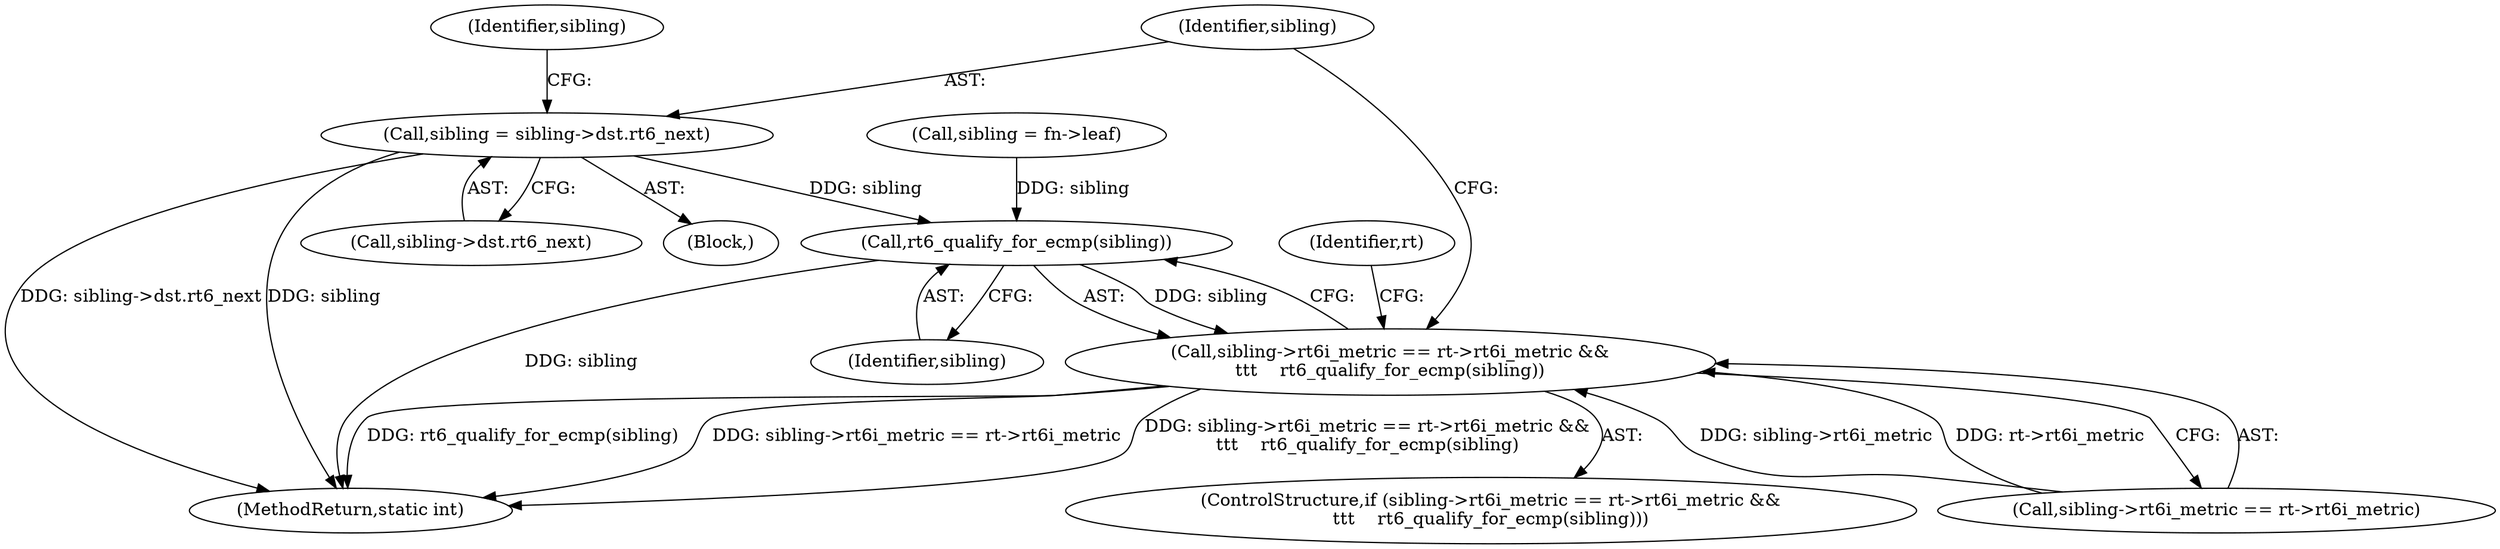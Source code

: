 digraph "0_linux_307f2fb95e9b96b3577916e73d92e104f8f26494@pointer" {
"1000353" [label="(Call,sibling = sibling->dst.rt6_next)"];
"1000340" [label="(Call,rt6_qualify_for_ecmp(sibling))"];
"1000332" [label="(Call,sibling->rt6i_metric == rt->rt6i_metric &&\n\t\t\t    rt6_qualify_for_ecmp(sibling))"];
"1000522" [label="(MethodReturn,static int)"];
"1000333" [label="(Call,sibling->rt6i_metric == rt->rt6i_metric)"];
"1000341" [label="(Identifier,sibling)"];
"1000330" [label="(Block,)"];
"1000329" [label="(Identifier,sibling)"];
"1000354" [label="(Identifier,sibling)"];
"1000331" [label="(ControlStructure,if (sibling->rt6i_metric == rt->rt6i_metric &&\n\t\t\t    rt6_qualify_for_ecmp(sibling)))"];
"1000355" [label="(Call,sibling->dst.rt6_next)"];
"1000353" [label="(Call,sibling = sibling->dst.rt6_next)"];
"1000323" [label="(Call,sibling = fn->leaf)"];
"1000332" [label="(Call,sibling->rt6i_metric == rt->rt6i_metric &&\n\t\t\t    rt6_qualify_for_ecmp(sibling))"];
"1000340" [label="(Call,rt6_qualify_for_ecmp(sibling))"];
"1000346" [label="(Identifier,rt)"];
"1000353" -> "1000330"  [label="AST: "];
"1000353" -> "1000355"  [label="CFG: "];
"1000354" -> "1000353"  [label="AST: "];
"1000355" -> "1000353"  [label="AST: "];
"1000329" -> "1000353"  [label="CFG: "];
"1000353" -> "1000522"  [label="DDG: sibling"];
"1000353" -> "1000522"  [label="DDG: sibling->dst.rt6_next"];
"1000353" -> "1000340"  [label="DDG: sibling"];
"1000340" -> "1000332"  [label="AST: "];
"1000340" -> "1000341"  [label="CFG: "];
"1000341" -> "1000340"  [label="AST: "];
"1000332" -> "1000340"  [label="CFG: "];
"1000340" -> "1000522"  [label="DDG: sibling"];
"1000340" -> "1000332"  [label="DDG: sibling"];
"1000323" -> "1000340"  [label="DDG: sibling"];
"1000332" -> "1000331"  [label="AST: "];
"1000332" -> "1000333"  [label="CFG: "];
"1000333" -> "1000332"  [label="AST: "];
"1000346" -> "1000332"  [label="CFG: "];
"1000354" -> "1000332"  [label="CFG: "];
"1000332" -> "1000522"  [label="DDG: sibling->rt6i_metric == rt->rt6i_metric"];
"1000332" -> "1000522"  [label="DDG: sibling->rt6i_metric == rt->rt6i_metric &&\n\t\t\t    rt6_qualify_for_ecmp(sibling)"];
"1000332" -> "1000522"  [label="DDG: rt6_qualify_for_ecmp(sibling)"];
"1000333" -> "1000332"  [label="DDG: sibling->rt6i_metric"];
"1000333" -> "1000332"  [label="DDG: rt->rt6i_metric"];
}
